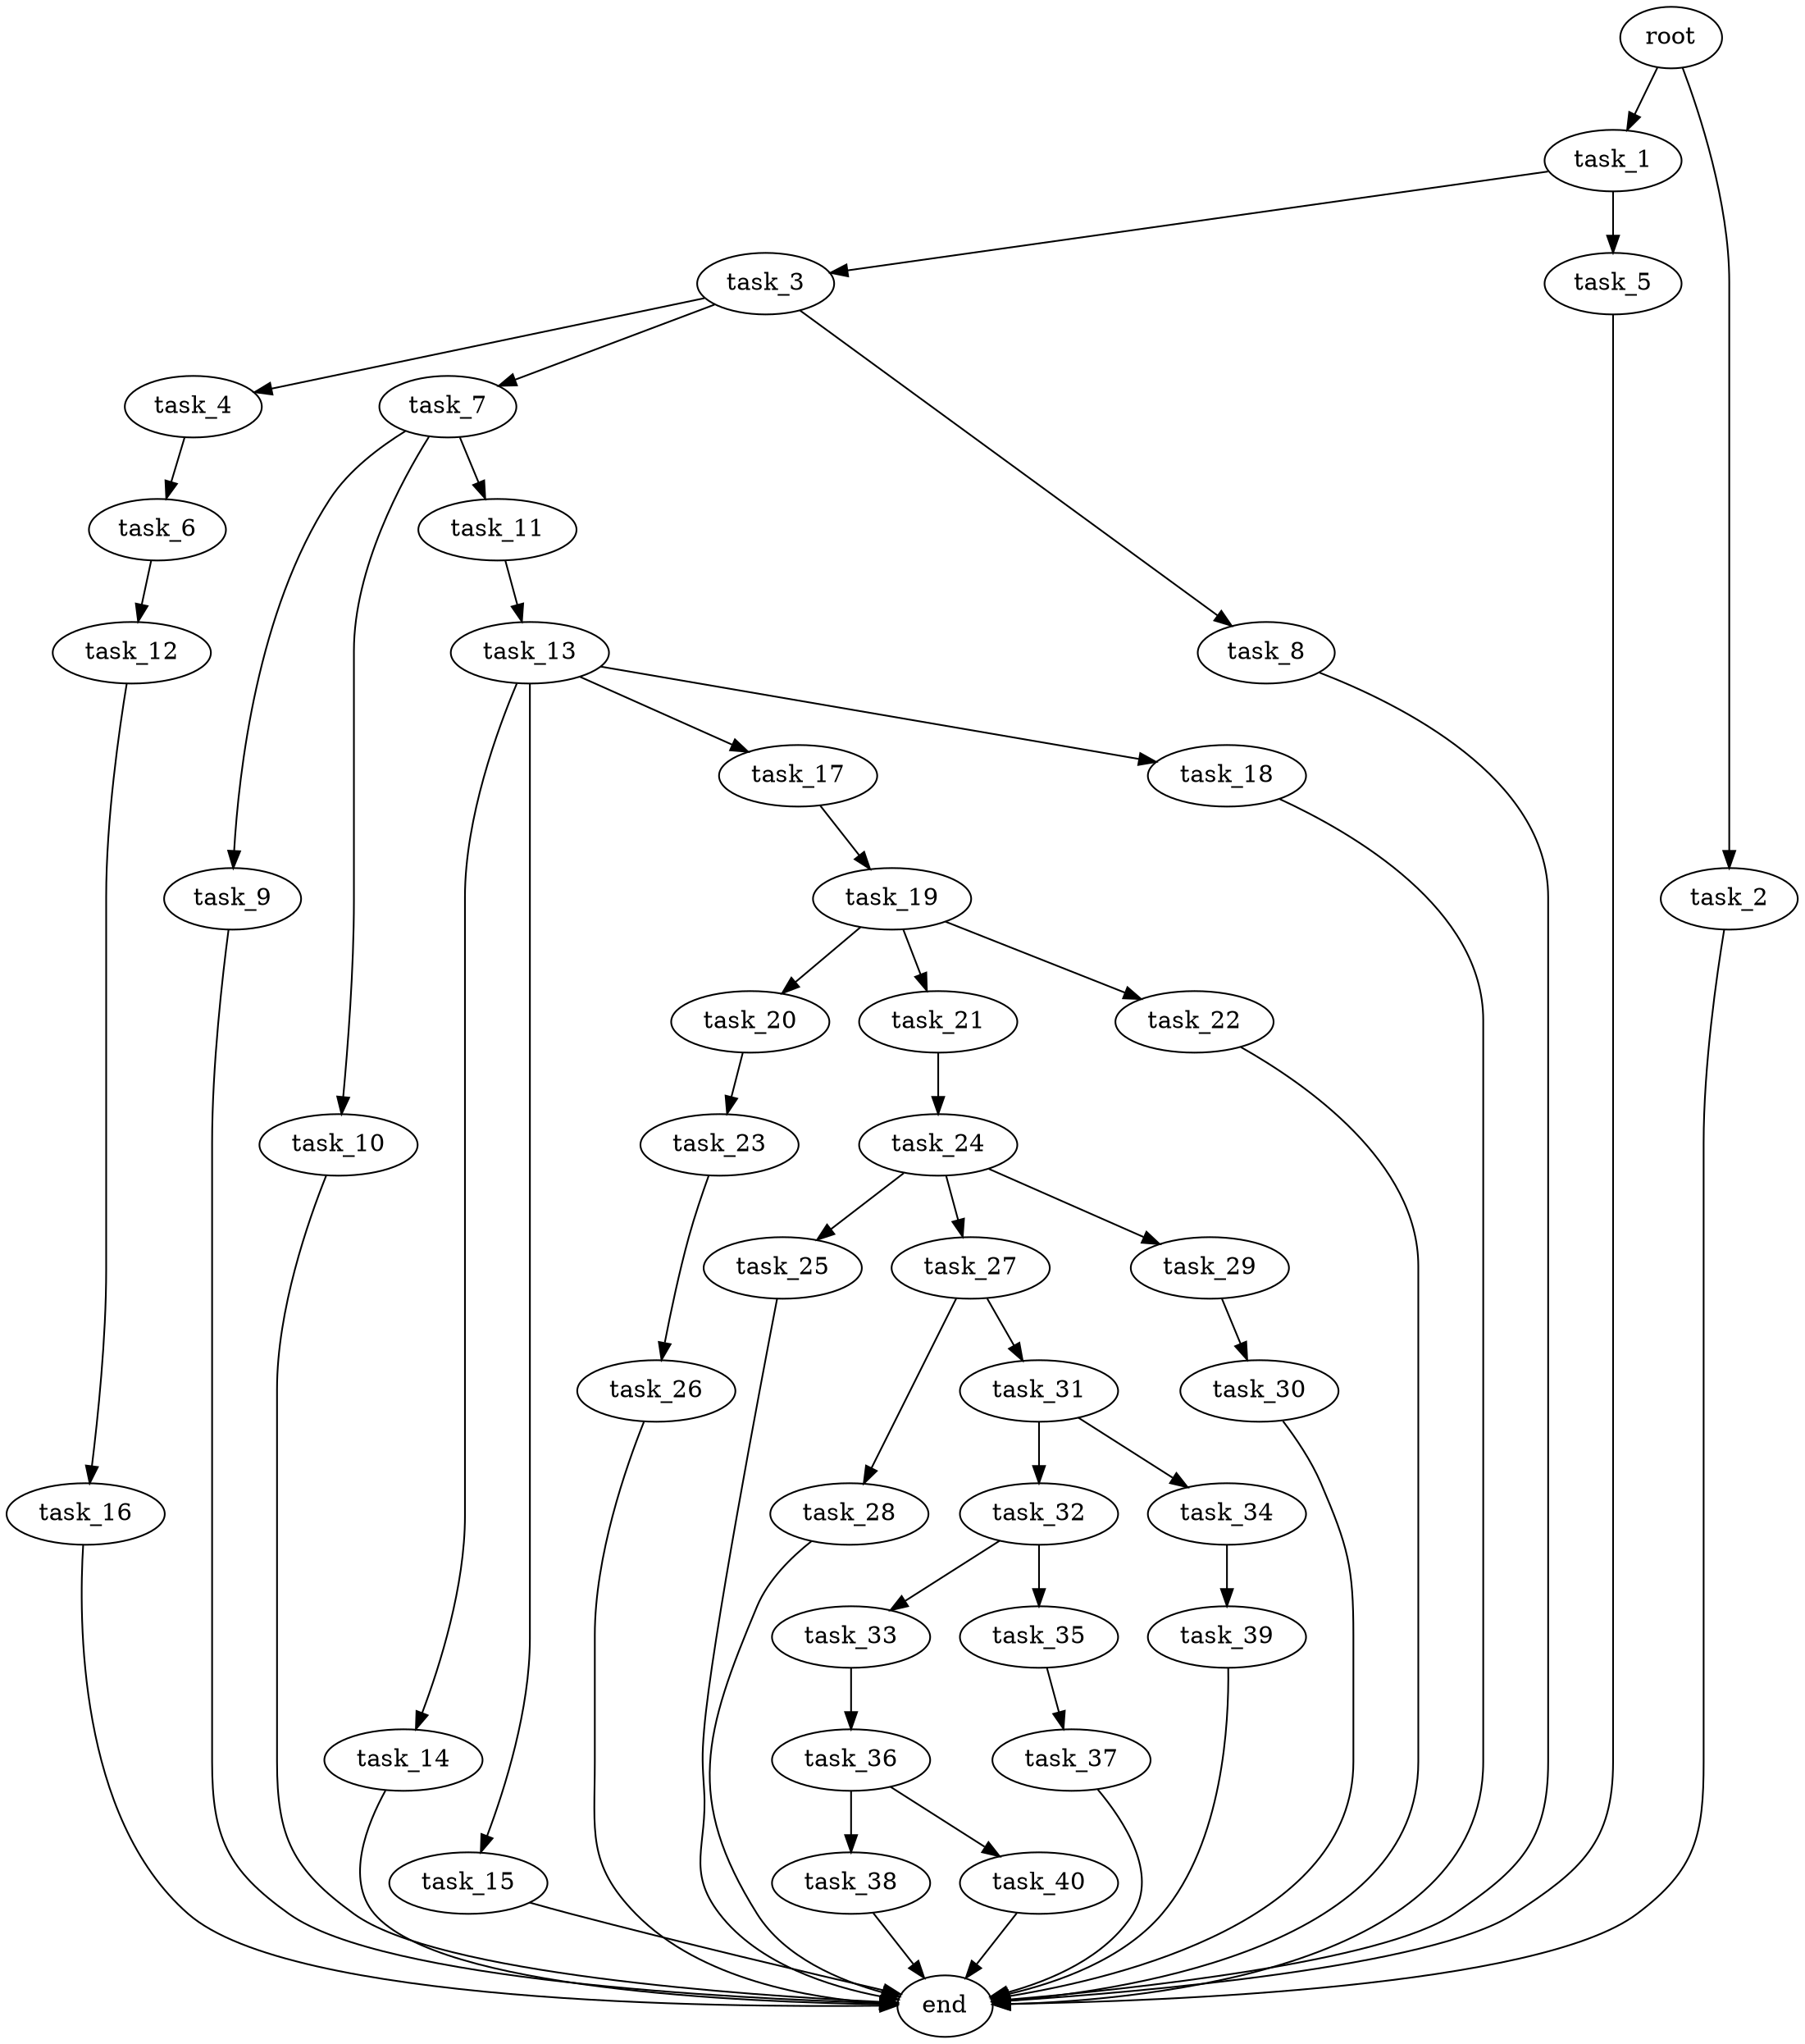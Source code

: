 digraph G {
  root [size="0.000000e+00"];
  task_1 [size="2.279287e+09"];
  task_2 [size="9.211452e+09"];
  task_3 [size="7.978138e+09"];
  task_4 [size="6.306589e+09"];
  task_5 [size="8.498247e+09"];
  task_6 [size="4.059516e+09"];
  task_7 [size="1.379860e+09"];
  task_8 [size="4.752810e+08"];
  task_9 [size="3.340591e+09"];
  task_10 [size="4.455715e+09"];
  task_11 [size="4.443891e+09"];
  task_12 [size="2.767725e+09"];
  task_13 [size="5.021594e+08"];
  task_14 [size="3.601701e+09"];
  task_15 [size="6.199126e+09"];
  task_16 [size="3.525040e+09"];
  task_17 [size="3.642857e+09"];
  task_18 [size="3.971262e+09"];
  task_19 [size="2.060694e+09"];
  task_20 [size="1.828540e+09"];
  task_21 [size="8.246695e+09"];
  task_22 [size="5.941072e+09"];
  task_23 [size="5.408881e+09"];
  task_24 [size="3.333732e+09"];
  task_25 [size="7.656832e+09"];
  task_26 [size="1.072294e+09"];
  task_27 [size="4.934352e+09"];
  task_28 [size="6.998672e+09"];
  task_29 [size="7.306468e+09"];
  task_30 [size="6.661158e+09"];
  task_31 [size="6.001284e+09"];
  task_32 [size="8.894943e+09"];
  task_33 [size="9.981990e+08"];
  task_34 [size="8.342633e+08"];
  task_35 [size="1.002070e+09"];
  task_36 [size="7.789313e+09"];
  task_37 [size="9.414096e+09"];
  task_38 [size="9.484525e+08"];
  task_39 [size="9.862816e+09"];
  task_40 [size="1.919470e+08"];
  end [size="0.000000e+00"];

  root -> task_1 [size="1.000000e-12"];
  root -> task_2 [size="1.000000e-12"];
  task_1 -> task_3 [size="7.978138e+08"];
  task_1 -> task_5 [size="8.498247e+08"];
  task_2 -> end [size="1.000000e-12"];
  task_3 -> task_4 [size="6.306589e+08"];
  task_3 -> task_7 [size="1.379860e+08"];
  task_3 -> task_8 [size="4.752810e+07"];
  task_4 -> task_6 [size="4.059516e+08"];
  task_5 -> end [size="1.000000e-12"];
  task_6 -> task_12 [size="2.767725e+08"];
  task_7 -> task_9 [size="3.340591e+08"];
  task_7 -> task_10 [size="4.455715e+08"];
  task_7 -> task_11 [size="4.443891e+08"];
  task_8 -> end [size="1.000000e-12"];
  task_9 -> end [size="1.000000e-12"];
  task_10 -> end [size="1.000000e-12"];
  task_11 -> task_13 [size="5.021594e+07"];
  task_12 -> task_16 [size="3.525040e+08"];
  task_13 -> task_14 [size="3.601701e+08"];
  task_13 -> task_15 [size="6.199126e+08"];
  task_13 -> task_17 [size="3.642857e+08"];
  task_13 -> task_18 [size="3.971262e+08"];
  task_14 -> end [size="1.000000e-12"];
  task_15 -> end [size="1.000000e-12"];
  task_16 -> end [size="1.000000e-12"];
  task_17 -> task_19 [size="2.060694e+08"];
  task_18 -> end [size="1.000000e-12"];
  task_19 -> task_20 [size="1.828540e+08"];
  task_19 -> task_21 [size="8.246695e+08"];
  task_19 -> task_22 [size="5.941072e+08"];
  task_20 -> task_23 [size="5.408881e+08"];
  task_21 -> task_24 [size="3.333732e+08"];
  task_22 -> end [size="1.000000e-12"];
  task_23 -> task_26 [size="1.072294e+08"];
  task_24 -> task_25 [size="7.656832e+08"];
  task_24 -> task_27 [size="4.934352e+08"];
  task_24 -> task_29 [size="7.306468e+08"];
  task_25 -> end [size="1.000000e-12"];
  task_26 -> end [size="1.000000e-12"];
  task_27 -> task_28 [size="6.998672e+08"];
  task_27 -> task_31 [size="6.001284e+08"];
  task_28 -> end [size="1.000000e-12"];
  task_29 -> task_30 [size="6.661158e+08"];
  task_30 -> end [size="1.000000e-12"];
  task_31 -> task_32 [size="8.894943e+08"];
  task_31 -> task_34 [size="8.342633e+07"];
  task_32 -> task_33 [size="9.981990e+07"];
  task_32 -> task_35 [size="1.002070e+08"];
  task_33 -> task_36 [size="7.789313e+08"];
  task_34 -> task_39 [size="9.862816e+08"];
  task_35 -> task_37 [size="9.414096e+08"];
  task_36 -> task_38 [size="9.484525e+07"];
  task_36 -> task_40 [size="1.919470e+07"];
  task_37 -> end [size="1.000000e-12"];
  task_38 -> end [size="1.000000e-12"];
  task_39 -> end [size="1.000000e-12"];
  task_40 -> end [size="1.000000e-12"];
}
